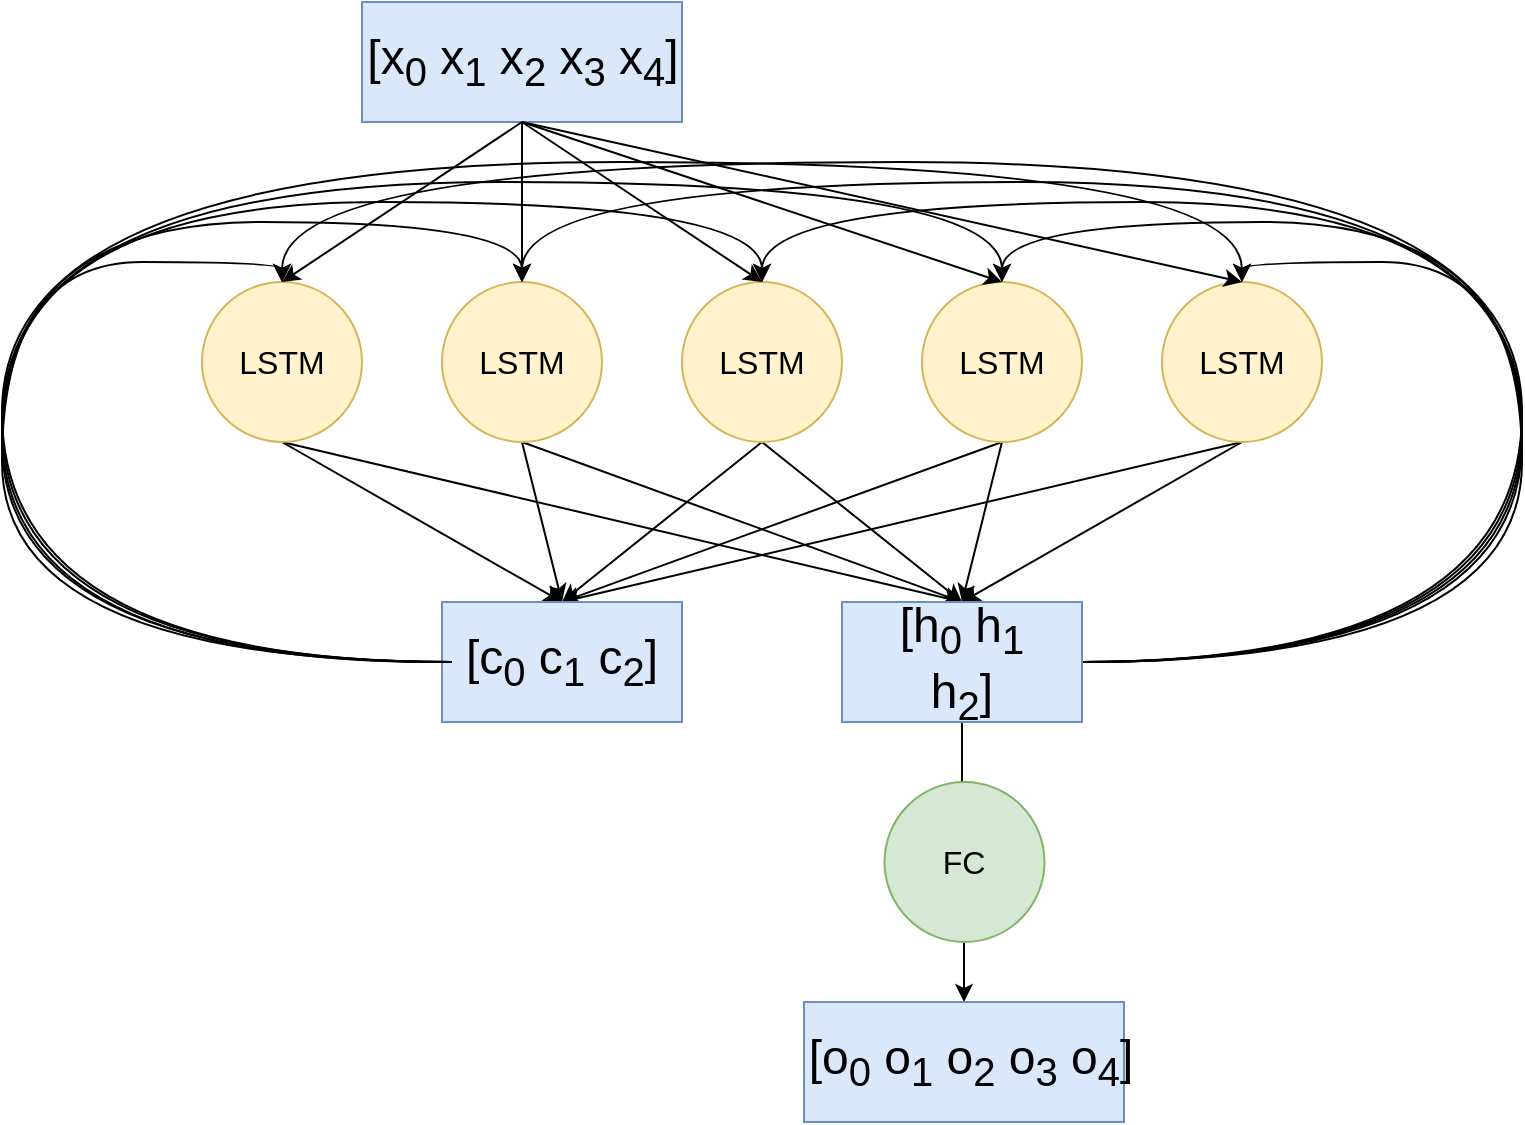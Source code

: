 <mxfile version="25.0.1">
  <diagram name="Pagina-1" id="YVtBIHHfj0kKYITYR8bW">
    <mxGraphModel dx="1750" dy="930" grid="1" gridSize="10" guides="1" tooltips="1" connect="1" arrows="1" fold="1" page="1" pageScale="1" pageWidth="827" pageHeight="1169" math="0" shadow="0">
      <root>
        <mxCell id="0" />
        <mxCell id="1" parent="0" />
        <mxCell id="4KYtqdBtdL5FIM1A5dZU-59" style="edgeStyle=orthogonalEdgeStyle;rounded=0;orthogonalLoop=1;jettySize=auto;html=1;entryX=0.5;entryY=0;entryDx=0;entryDy=0;" edge="1" parent="1" source="4KYtqdBtdL5FIM1A5dZU-18" target="4KYtqdBtdL5FIM1A5dZU-55">
          <mxGeometry relative="1" as="geometry">
            <mxPoint x="500" y="400" as="targetPoint" />
          </mxGeometry>
        </mxCell>
        <mxCell id="4KYtqdBtdL5FIM1A5dZU-20" style="rounded=0;orthogonalLoop=1;jettySize=auto;html=1;entryX=0.5;entryY=0;entryDx=0;entryDy=0;exitX=0.5;exitY=1;exitDx=0;exitDy=0;" edge="1" parent="1" source="4KYtqdBtdL5FIM1A5dZU-1" target="4KYtqdBtdL5FIM1A5dZU-12">
          <mxGeometry relative="1" as="geometry" />
        </mxCell>
        <mxCell id="4KYtqdBtdL5FIM1A5dZU-25" style="rounded=0;orthogonalLoop=1;jettySize=auto;html=1;entryX=0.5;entryY=0;entryDx=0;entryDy=0;exitX=0.5;exitY=1;exitDx=0;exitDy=0;" edge="1" parent="1" source="4KYtqdBtdL5FIM1A5dZU-1" target="4KYtqdBtdL5FIM1A5dZU-18">
          <mxGeometry relative="1" as="geometry" />
        </mxCell>
        <mxCell id="4KYtqdBtdL5FIM1A5dZU-1" value="LSTM" style="ellipse;whiteSpace=wrap;html=1;aspect=fixed;fontSize=16;fillColor=#fff2cc;strokeColor=#d6b656;" vertex="1" parent="1">
          <mxGeometry x="120" y="160" width="80" height="80" as="geometry" />
        </mxCell>
        <mxCell id="4KYtqdBtdL5FIM1A5dZU-21" style="rounded=0;orthogonalLoop=1;jettySize=auto;html=1;exitX=0.5;exitY=1;exitDx=0;exitDy=0;entryX=0.5;entryY=0;entryDx=0;entryDy=0;" edge="1" parent="1" source="4KYtqdBtdL5FIM1A5dZU-2" target="4KYtqdBtdL5FIM1A5dZU-12">
          <mxGeometry relative="1" as="geometry" />
        </mxCell>
        <mxCell id="4KYtqdBtdL5FIM1A5dZU-26" style="rounded=0;orthogonalLoop=1;jettySize=auto;html=1;exitX=0.5;exitY=1;exitDx=0;exitDy=0;entryX=0.5;entryY=0;entryDx=0;entryDy=0;" edge="1" parent="1" source="4KYtqdBtdL5FIM1A5dZU-2" target="4KYtqdBtdL5FIM1A5dZU-18">
          <mxGeometry relative="1" as="geometry" />
        </mxCell>
        <mxCell id="4KYtqdBtdL5FIM1A5dZU-2" value="LSTM" style="ellipse;whiteSpace=wrap;html=1;aspect=fixed;fontSize=16;fillColor=#fff2cc;strokeColor=#d6b656;" vertex="1" parent="1">
          <mxGeometry x="240" y="160" width="80" height="80" as="geometry" />
        </mxCell>
        <mxCell id="4KYtqdBtdL5FIM1A5dZU-22" style="rounded=0;orthogonalLoop=1;jettySize=auto;html=1;exitX=0.5;exitY=1;exitDx=0;exitDy=0;entryX=0.5;entryY=0;entryDx=0;entryDy=0;" edge="1" parent="1" source="4KYtqdBtdL5FIM1A5dZU-3" target="4KYtqdBtdL5FIM1A5dZU-12">
          <mxGeometry relative="1" as="geometry" />
        </mxCell>
        <mxCell id="4KYtqdBtdL5FIM1A5dZU-27" style="rounded=0;orthogonalLoop=1;jettySize=auto;html=1;exitX=0.5;exitY=1;exitDx=0;exitDy=0;entryX=0.5;entryY=0;entryDx=0;entryDy=0;" edge="1" parent="1" source="4KYtqdBtdL5FIM1A5dZU-3" target="4KYtqdBtdL5FIM1A5dZU-18">
          <mxGeometry relative="1" as="geometry" />
        </mxCell>
        <mxCell id="4KYtqdBtdL5FIM1A5dZU-3" value="LSTM" style="ellipse;whiteSpace=wrap;html=1;aspect=fixed;fontSize=16;fillColor=#fff2cc;strokeColor=#d6b656;" vertex="1" parent="1">
          <mxGeometry x="360" y="160" width="80" height="80" as="geometry" />
        </mxCell>
        <mxCell id="4KYtqdBtdL5FIM1A5dZU-23" style="rounded=0;orthogonalLoop=1;jettySize=auto;html=1;entryX=0.5;entryY=0;entryDx=0;entryDy=0;exitX=0.5;exitY=1;exitDx=0;exitDy=0;" edge="1" parent="1" source="4KYtqdBtdL5FIM1A5dZU-4" target="4KYtqdBtdL5FIM1A5dZU-12">
          <mxGeometry relative="1" as="geometry" />
        </mxCell>
        <mxCell id="4KYtqdBtdL5FIM1A5dZU-28" style="rounded=0;orthogonalLoop=1;jettySize=auto;html=1;entryX=0.5;entryY=0;entryDx=0;entryDy=0;exitX=0.5;exitY=1;exitDx=0;exitDy=0;" edge="1" parent="1" source="4KYtqdBtdL5FIM1A5dZU-4" target="4KYtqdBtdL5FIM1A5dZU-18">
          <mxGeometry relative="1" as="geometry" />
        </mxCell>
        <mxCell id="4KYtqdBtdL5FIM1A5dZU-4" value="LSTM" style="ellipse;whiteSpace=wrap;html=1;aspect=fixed;fontSize=16;fillColor=#fff2cc;strokeColor=#d6b656;" vertex="1" parent="1">
          <mxGeometry x="480" y="160" width="80" height="80" as="geometry" />
        </mxCell>
        <mxCell id="4KYtqdBtdL5FIM1A5dZU-24" style="rounded=0;orthogonalLoop=1;jettySize=auto;html=1;entryX=0.5;entryY=0;entryDx=0;entryDy=0;exitX=0.5;exitY=1;exitDx=0;exitDy=0;" edge="1" parent="1" source="4KYtqdBtdL5FIM1A5dZU-5" target="4KYtqdBtdL5FIM1A5dZU-12">
          <mxGeometry relative="1" as="geometry" />
        </mxCell>
        <mxCell id="4KYtqdBtdL5FIM1A5dZU-29" style="rounded=0;orthogonalLoop=1;jettySize=auto;html=1;entryX=0.5;entryY=0;entryDx=0;entryDy=0;exitX=0.5;exitY=1;exitDx=0;exitDy=0;" edge="1" parent="1" source="4KYtqdBtdL5FIM1A5dZU-5" target="4KYtqdBtdL5FIM1A5dZU-18">
          <mxGeometry relative="1" as="geometry" />
        </mxCell>
        <mxCell id="4KYtqdBtdL5FIM1A5dZU-5" value="LSTM" style="ellipse;whiteSpace=wrap;html=1;aspect=fixed;fontSize=16;fillColor=#fff2cc;strokeColor=#d6b656;" vertex="1" parent="1">
          <mxGeometry x="600" y="160" width="80" height="80" as="geometry" />
        </mxCell>
        <mxCell id="4KYtqdBtdL5FIM1A5dZU-13" value="" style="group" vertex="1" connectable="0" parent="1">
          <mxGeometry x="195" y="240" width="210" height="60" as="geometry" />
        </mxCell>
        <mxCell id="4KYtqdBtdL5FIM1A5dZU-14" value="" style="group" vertex="1" connectable="0" parent="4KYtqdBtdL5FIM1A5dZU-13">
          <mxGeometry x="45" y="80" width="120" height="60" as="geometry" />
        </mxCell>
        <mxCell id="4KYtqdBtdL5FIM1A5dZU-12" value="" style="rounded=0;whiteSpace=wrap;html=1;fillColor=#dae8fc;strokeColor=#6c8ebf;" vertex="1" parent="4KYtqdBtdL5FIM1A5dZU-14">
          <mxGeometry width="120" height="60" as="geometry" />
        </mxCell>
        <mxCell id="4KYtqdBtdL5FIM1A5dZU-9" value="&lt;font style=&quot;font-size: 24px;&quot;&gt;[c&lt;sub&gt;0&lt;/sub&gt; c&lt;sub&gt;1&lt;/sub&gt; c&lt;sub&gt;2&lt;/sub&gt;]&lt;sub&gt;&lt;br&gt;&lt;/sub&gt;&lt;/font&gt;" style="text;html=1;align=center;verticalAlign=middle;whiteSpace=wrap;rounded=0;" vertex="1" parent="4KYtqdBtdL5FIM1A5dZU-14">
          <mxGeometry x="10" y="15" width="100" height="30" as="geometry" />
        </mxCell>
        <mxCell id="4KYtqdBtdL5FIM1A5dZU-30" value="" style="group" vertex="1" connectable="0" parent="1">
          <mxGeometry x="98.75" y="20" width="362.5" height="60" as="geometry" />
        </mxCell>
        <mxCell id="4KYtqdBtdL5FIM1A5dZU-10" value="" style="rounded=0;whiteSpace=wrap;html=1;fillColor=#dae8fc;strokeColor=#6c8ebf;" vertex="1" parent="4KYtqdBtdL5FIM1A5dZU-30">
          <mxGeometry x="101.25" width="160" height="60" as="geometry" />
        </mxCell>
        <mxCell id="4KYtqdBtdL5FIM1A5dZU-6" value="&lt;font style=&quot;font-size: 24px;&quot;&gt;[x&lt;sub&gt;0&lt;/sub&gt; x&lt;sub&gt;1&lt;/sub&gt; x&lt;sub&gt;2&lt;/sub&gt; x&lt;sub&gt;3&lt;/sub&gt; x&lt;sub&gt;4&lt;/sub&gt;]&lt;sub&gt;&lt;br&gt;&lt;/sub&gt;&lt;/font&gt;" style="text;html=1;align=center;verticalAlign=middle;whiteSpace=wrap;rounded=0;" vertex="1" parent="4KYtqdBtdL5FIM1A5dZU-30">
          <mxGeometry y="15" width="362.5" height="30" as="geometry" />
        </mxCell>
        <mxCell id="4KYtqdBtdL5FIM1A5dZU-32" style="rounded=0;orthogonalLoop=1;jettySize=auto;html=1;entryX=0.5;entryY=0;entryDx=0;entryDy=0;exitX=0.5;exitY=1;exitDx=0;exitDy=0;" edge="1" parent="1" source="4KYtqdBtdL5FIM1A5dZU-10" target="4KYtqdBtdL5FIM1A5dZU-1">
          <mxGeometry relative="1" as="geometry" />
        </mxCell>
        <mxCell id="4KYtqdBtdL5FIM1A5dZU-33" style="edgeStyle=orthogonalEdgeStyle;rounded=0;orthogonalLoop=1;jettySize=auto;html=1;entryX=0.5;entryY=0;entryDx=0;entryDy=0;" edge="1" parent="1" source="4KYtqdBtdL5FIM1A5dZU-10" target="4KYtqdBtdL5FIM1A5dZU-2">
          <mxGeometry relative="1" as="geometry" />
        </mxCell>
        <mxCell id="4KYtqdBtdL5FIM1A5dZU-34" style="rounded=0;orthogonalLoop=1;jettySize=auto;html=1;exitX=0.5;exitY=1;exitDx=0;exitDy=0;entryX=0.5;entryY=0;entryDx=0;entryDy=0;" edge="1" parent="1" source="4KYtqdBtdL5FIM1A5dZU-10" target="4KYtqdBtdL5FIM1A5dZU-3">
          <mxGeometry relative="1" as="geometry" />
        </mxCell>
        <mxCell id="4KYtqdBtdL5FIM1A5dZU-35" style="rounded=0;orthogonalLoop=1;jettySize=auto;html=1;entryX=0.5;entryY=0;entryDx=0;entryDy=0;exitX=0.5;exitY=1;exitDx=0;exitDy=0;" edge="1" parent="1" source="4KYtqdBtdL5FIM1A5dZU-10" target="4KYtqdBtdL5FIM1A5dZU-4">
          <mxGeometry relative="1" as="geometry" />
        </mxCell>
        <mxCell id="4KYtqdBtdL5FIM1A5dZU-36" style="rounded=0;orthogonalLoop=1;jettySize=auto;html=1;entryX=0.5;entryY=0;entryDx=0;entryDy=0;exitX=0.5;exitY=1;exitDx=0;exitDy=0;" edge="1" parent="1" source="4KYtqdBtdL5FIM1A5dZU-10" target="4KYtqdBtdL5FIM1A5dZU-5">
          <mxGeometry relative="1" as="geometry" />
        </mxCell>
        <mxCell id="4KYtqdBtdL5FIM1A5dZU-37" style="edgeStyle=orthogonalEdgeStyle;rounded=0;orthogonalLoop=1;jettySize=auto;html=1;entryX=0.5;entryY=0;entryDx=0;entryDy=0;curved=1;" edge="1" parent="1" source="4KYtqdBtdL5FIM1A5dZU-18" target="4KYtqdBtdL5FIM1A5dZU-1">
          <mxGeometry relative="1" as="geometry">
            <Array as="points">
              <mxPoint x="780" y="350" />
              <mxPoint x="780" y="100" />
              <mxPoint x="160" y="100" />
            </Array>
          </mxGeometry>
        </mxCell>
        <mxCell id="4KYtqdBtdL5FIM1A5dZU-38" style="edgeStyle=orthogonalEdgeStyle;rounded=0;orthogonalLoop=1;jettySize=auto;html=1;entryX=0.5;entryY=0;entryDx=0;entryDy=0;curved=1;" edge="1" parent="1" source="4KYtqdBtdL5FIM1A5dZU-18" target="4KYtqdBtdL5FIM1A5dZU-2">
          <mxGeometry relative="1" as="geometry">
            <Array as="points">
              <mxPoint x="780" y="350" />
              <mxPoint x="780" y="110" />
              <mxPoint x="280" y="110" />
            </Array>
          </mxGeometry>
        </mxCell>
        <mxCell id="4KYtqdBtdL5FIM1A5dZU-39" style="edgeStyle=orthogonalEdgeStyle;rounded=0;orthogonalLoop=1;jettySize=auto;html=1;entryX=0.5;entryY=0;entryDx=0;entryDy=0;curved=1;" edge="1" parent="1" target="4KYtqdBtdL5FIM1A5dZU-3">
          <mxGeometry relative="1" as="geometry">
            <mxPoint x="560" y="350" as="sourcePoint" />
            <Array as="points">
              <mxPoint x="780" y="350" />
              <mxPoint x="780" y="120" />
              <mxPoint x="400" y="120" />
            </Array>
          </mxGeometry>
        </mxCell>
        <mxCell id="4KYtqdBtdL5FIM1A5dZU-42" style="edgeStyle=orthogonalEdgeStyle;rounded=0;orthogonalLoop=1;jettySize=auto;html=1;entryX=0.5;entryY=0;entryDx=0;entryDy=0;curved=1;exitX=1;exitY=0.5;exitDx=0;exitDy=0;" edge="1" parent="1" source="4KYtqdBtdL5FIM1A5dZU-18" target="4KYtqdBtdL5FIM1A5dZU-4">
          <mxGeometry relative="1" as="geometry">
            <Array as="points">
              <mxPoint x="780" y="350" />
              <mxPoint x="780" y="130" />
              <mxPoint x="520" y="130" />
            </Array>
          </mxGeometry>
        </mxCell>
        <mxCell id="4KYtqdBtdL5FIM1A5dZU-43" style="edgeStyle=orthogonalEdgeStyle;rounded=0;orthogonalLoop=1;jettySize=auto;html=1;entryX=0.5;entryY=0;entryDx=0;entryDy=0;curved=1;" edge="1" parent="1" source="4KYtqdBtdL5FIM1A5dZU-18" target="4KYtqdBtdL5FIM1A5dZU-5">
          <mxGeometry relative="1" as="geometry">
            <Array as="points">
              <mxPoint x="780" y="350" />
              <mxPoint x="780" y="150" />
              <mxPoint x="640" y="150" />
            </Array>
          </mxGeometry>
        </mxCell>
        <mxCell id="4KYtqdBtdL5FIM1A5dZU-49" value="" style="group;rotation=180;flipH=1;" vertex="1" connectable="0" parent="1">
          <mxGeometry x="20" y="100" width="620" height="280" as="geometry" />
        </mxCell>
        <mxCell id="4KYtqdBtdL5FIM1A5dZU-44" style="edgeStyle=orthogonalEdgeStyle;rounded=0;orthogonalLoop=1;jettySize=auto;html=1;entryX=0.5;entryY=0;entryDx=0;entryDy=0;curved=1;" edge="1" parent="4KYtqdBtdL5FIM1A5dZU-49">
          <mxGeometry relative="1" as="geometry">
            <mxPoint x="225" y="250" as="sourcePoint" />
            <mxPoint x="620" y="60" as="targetPoint" />
            <Array as="points">
              <mxPoint y="250" />
              <mxPoint />
              <mxPoint x="620" />
            </Array>
          </mxGeometry>
        </mxCell>
        <mxCell id="4KYtqdBtdL5FIM1A5dZU-45" style="edgeStyle=orthogonalEdgeStyle;rounded=0;orthogonalLoop=1;jettySize=auto;html=1;entryX=0.5;entryY=0;entryDx=0;entryDy=0;curved=1;" edge="1" parent="4KYtqdBtdL5FIM1A5dZU-49">
          <mxGeometry relative="1" as="geometry">
            <mxPoint x="225" y="250" as="sourcePoint" />
            <mxPoint x="500" y="60" as="targetPoint" />
            <Array as="points">
              <mxPoint y="250" />
              <mxPoint y="10" />
              <mxPoint x="500" y="10" />
            </Array>
          </mxGeometry>
        </mxCell>
        <mxCell id="4KYtqdBtdL5FIM1A5dZU-46" style="edgeStyle=orthogonalEdgeStyle;rounded=0;orthogonalLoop=1;jettySize=auto;html=1;entryX=0.5;entryY=0;entryDx=0;entryDy=0;curved=1;" edge="1" parent="4KYtqdBtdL5FIM1A5dZU-49">
          <mxGeometry relative="1" as="geometry">
            <mxPoint x="220" y="250" as="sourcePoint" />
            <mxPoint x="380" y="60" as="targetPoint" />
            <Array as="points">
              <mxPoint y="250" />
              <mxPoint y="20" />
              <mxPoint x="380" y="20" />
            </Array>
          </mxGeometry>
        </mxCell>
        <mxCell id="4KYtqdBtdL5FIM1A5dZU-47" style="edgeStyle=orthogonalEdgeStyle;rounded=0;orthogonalLoop=1;jettySize=auto;html=1;entryX=0.5;entryY=0;entryDx=0;entryDy=0;curved=1;exitX=1;exitY=0.5;exitDx=0;exitDy=0;" edge="1" parent="4KYtqdBtdL5FIM1A5dZU-49">
          <mxGeometry relative="1" as="geometry">
            <mxPoint x="225" y="250" as="sourcePoint" />
            <mxPoint x="260" y="60" as="targetPoint" />
            <Array as="points">
              <mxPoint y="250" />
              <mxPoint y="30" />
              <mxPoint x="260" y="30" />
            </Array>
          </mxGeometry>
        </mxCell>
        <mxCell id="4KYtqdBtdL5FIM1A5dZU-48" style="edgeStyle=orthogonalEdgeStyle;rounded=0;orthogonalLoop=1;jettySize=auto;html=1;entryX=0.5;entryY=0;entryDx=0;entryDy=0;curved=1;" edge="1" parent="4KYtqdBtdL5FIM1A5dZU-49">
          <mxGeometry relative="1" as="geometry">
            <mxPoint x="225" y="250" as="sourcePoint" />
            <mxPoint x="140" y="60" as="targetPoint" />
            <Array as="points">
              <mxPoint y="250" />
              <mxPoint y="50" />
              <mxPoint x="140" y="50" />
            </Array>
          </mxGeometry>
        </mxCell>
        <mxCell id="4KYtqdBtdL5FIM1A5dZU-16" value="" style="group" vertex="1" connectable="0" parent="4KYtqdBtdL5FIM1A5dZU-49">
          <mxGeometry x="370" y="220" width="210" height="60" as="geometry" />
        </mxCell>
        <mxCell id="4KYtqdBtdL5FIM1A5dZU-17" value="" style="group" vertex="1" connectable="0" parent="4KYtqdBtdL5FIM1A5dZU-16">
          <mxGeometry x="50" width="120" height="60" as="geometry" />
        </mxCell>
        <mxCell id="4KYtqdBtdL5FIM1A5dZU-18" value="" style="rounded=0;whiteSpace=wrap;html=1;fillColor=#dae8fc;strokeColor=#6c8ebf;" vertex="1" parent="4KYtqdBtdL5FIM1A5dZU-17">
          <mxGeometry width="120" height="60" as="geometry" />
        </mxCell>
        <mxCell id="4KYtqdBtdL5FIM1A5dZU-19" value="&lt;font style=&quot;font-size: 24px;&quot;&gt;[h&lt;sub&gt;0&lt;/sub&gt; h&lt;sub&gt;1&lt;/sub&gt; h&lt;sub&gt;2&lt;/sub&gt;]&lt;sub&gt;&lt;br&gt;&lt;/sub&gt;&lt;/font&gt;" style="text;html=1;align=center;verticalAlign=middle;whiteSpace=wrap;rounded=0;" vertex="1" parent="4KYtqdBtdL5FIM1A5dZU-17">
          <mxGeometry x="10" y="15" width="100" height="30" as="geometry" />
        </mxCell>
        <mxCell id="4KYtqdBtdL5FIM1A5dZU-50" value="FC" style="ellipse;whiteSpace=wrap;html=1;aspect=fixed;fontSize=16;fillColor=#d5e8d4;strokeColor=#82b366;" vertex="1" parent="1">
          <mxGeometry x="461.25" y="410" width="80" height="80" as="geometry" />
        </mxCell>
        <mxCell id="4KYtqdBtdL5FIM1A5dZU-54" value="" style="group" vertex="1" connectable="0" parent="1">
          <mxGeometry x="330" y="520" width="362.5" height="60" as="geometry" />
        </mxCell>
        <mxCell id="4KYtqdBtdL5FIM1A5dZU-55" value="" style="rounded=0;whiteSpace=wrap;html=1;fillColor=#dae8fc;strokeColor=#6c8ebf;" vertex="1" parent="4KYtqdBtdL5FIM1A5dZU-54">
          <mxGeometry x="91" width="160" height="60" as="geometry" />
        </mxCell>
        <mxCell id="4KYtqdBtdL5FIM1A5dZU-56" value="&lt;font style=&quot;font-size: 24px;&quot;&gt;[o&lt;sub&gt;0&lt;/sub&gt; o&lt;sub&gt;1&lt;/sub&gt; o&lt;sub&gt;2&lt;/sub&gt; o&lt;sub&gt;3&lt;/sub&gt; o&lt;sub&gt;4&lt;/sub&gt;]&lt;sub&gt;&lt;br&gt;&lt;/sub&gt;&lt;/font&gt;" style="text;html=1;align=center;verticalAlign=middle;whiteSpace=wrap;rounded=0;" vertex="1" parent="4KYtqdBtdL5FIM1A5dZU-54">
          <mxGeometry x="-7.25" y="15" width="362.5" height="30" as="geometry" />
        </mxCell>
      </root>
    </mxGraphModel>
  </diagram>
</mxfile>
